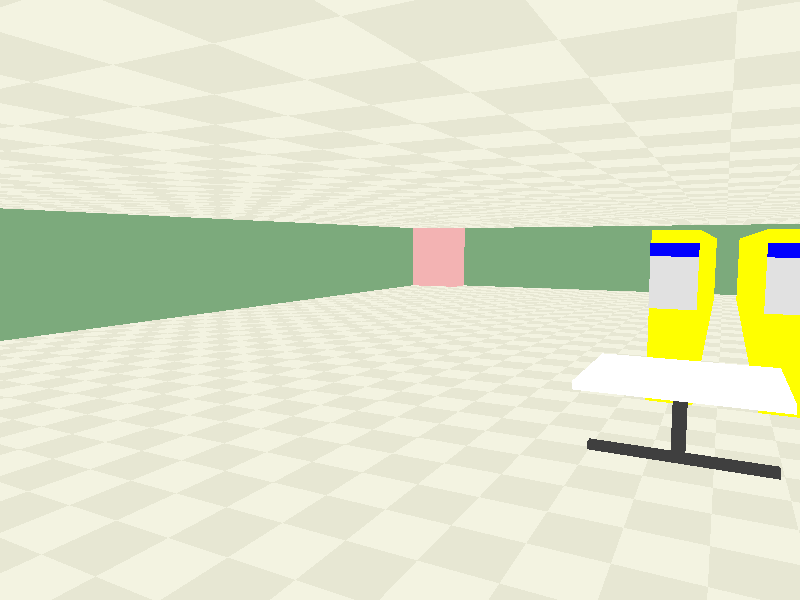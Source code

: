 #include "colors.inc"
#include "textures.inc"


camera {
  location <0, 2.7, -5>
  look_at  <13, 1.3,  2>
}

background { color Black }

// Fonte de Luz das janelas
light_source { <20, 4,  19> color rgb <0.3, 0.3, 0.3>}
light_source { <10, 4,  19> color rgb <0.3, 0.3, 0.3>}
light_source { <30, 4,  19> color rgb <0.3, 0.3, 0.3>}
light_source { <45, 4,  19> color rgb <0.3, 0.3, 0.3>}
light_source { <45, 4,  9 > color rgb <0.3, 0.3, 0.3>}
light_source { <45, 4,  -1> color rgb <0.3, 0.3, 0.3>}
light_source { <45, 4, -11> color rgb <0.3, 0.3, 0.3>}


// Ch�o
plane {
  <0, 1, 0>, -1
  pigment {
    checker color rgb <0.8, 0.8, 0.65>, color rgb <0.9, 0.9, 0.75>
  }
}

// Teto
plane {
  <0, 1, 0>, -1
  pigment {
    checker color rgb <0.8, 0.8, 0.65>, color rgb <0.9, 0.9, 0.75>
  }
  translate <0,5,0>
}

// Paredes
plane {
  <0, 0, 1>, -1
  pigment {
   color rgb <0.2, 0.4, 0.2>
  }
  translate <0,0,20>
}
plane {
  <1, 0, 0>, -1
  pigment {
    color rgb <0.2, 0.4, 0.2>
  }
  translate <50,0,0>
}


// Estante amarela
#declare estante =
  union {
    box {
      <15,  3,-4.5>,
      <45,-20,-3.5>
      pigment {
        color rgb Yellow
      }
    }
    box {
      <14.9, 2.7,-4.5>,
      <15, 1.2,-3.5>
      pigment {
        color rgb Gray
      }
    }box {
      <14.8, 2.7,-4.5>,
      <15, 2.4,-3.5>
      pigment {
        color rgb Blue
      }
    }
  }
object {
  estante
}
object {
  estante
  translate <0, 0, -2.3>
}

// Mesas
#declare mesa =
  union {
    box {
      <9, 1.1,-5.7>,
      <7, 1.0,-3.5>
      pigment {
        color rgb White
      }
    }
    box {
      <7.92, 0,-4.68>,
      <8.08, 1,-4.52>
      pigment {
        color rgb <0.05, 0.05, 0.05>
      }
    }
    box {
      <7.92, 0.0,-5.68>,
      <8.08, 0.1,-3.52>
      pigment {
        color rgb <0.05, 0.05, 0.05>
      }
      // rotate y*20
    }
  }
object {
  mesa
}

// Coluna salmão
box {
  <55,10,15>, <47,-10,40>
  pigment {
    color rgb <0.9, 0.45, 0.45>
  }
}
